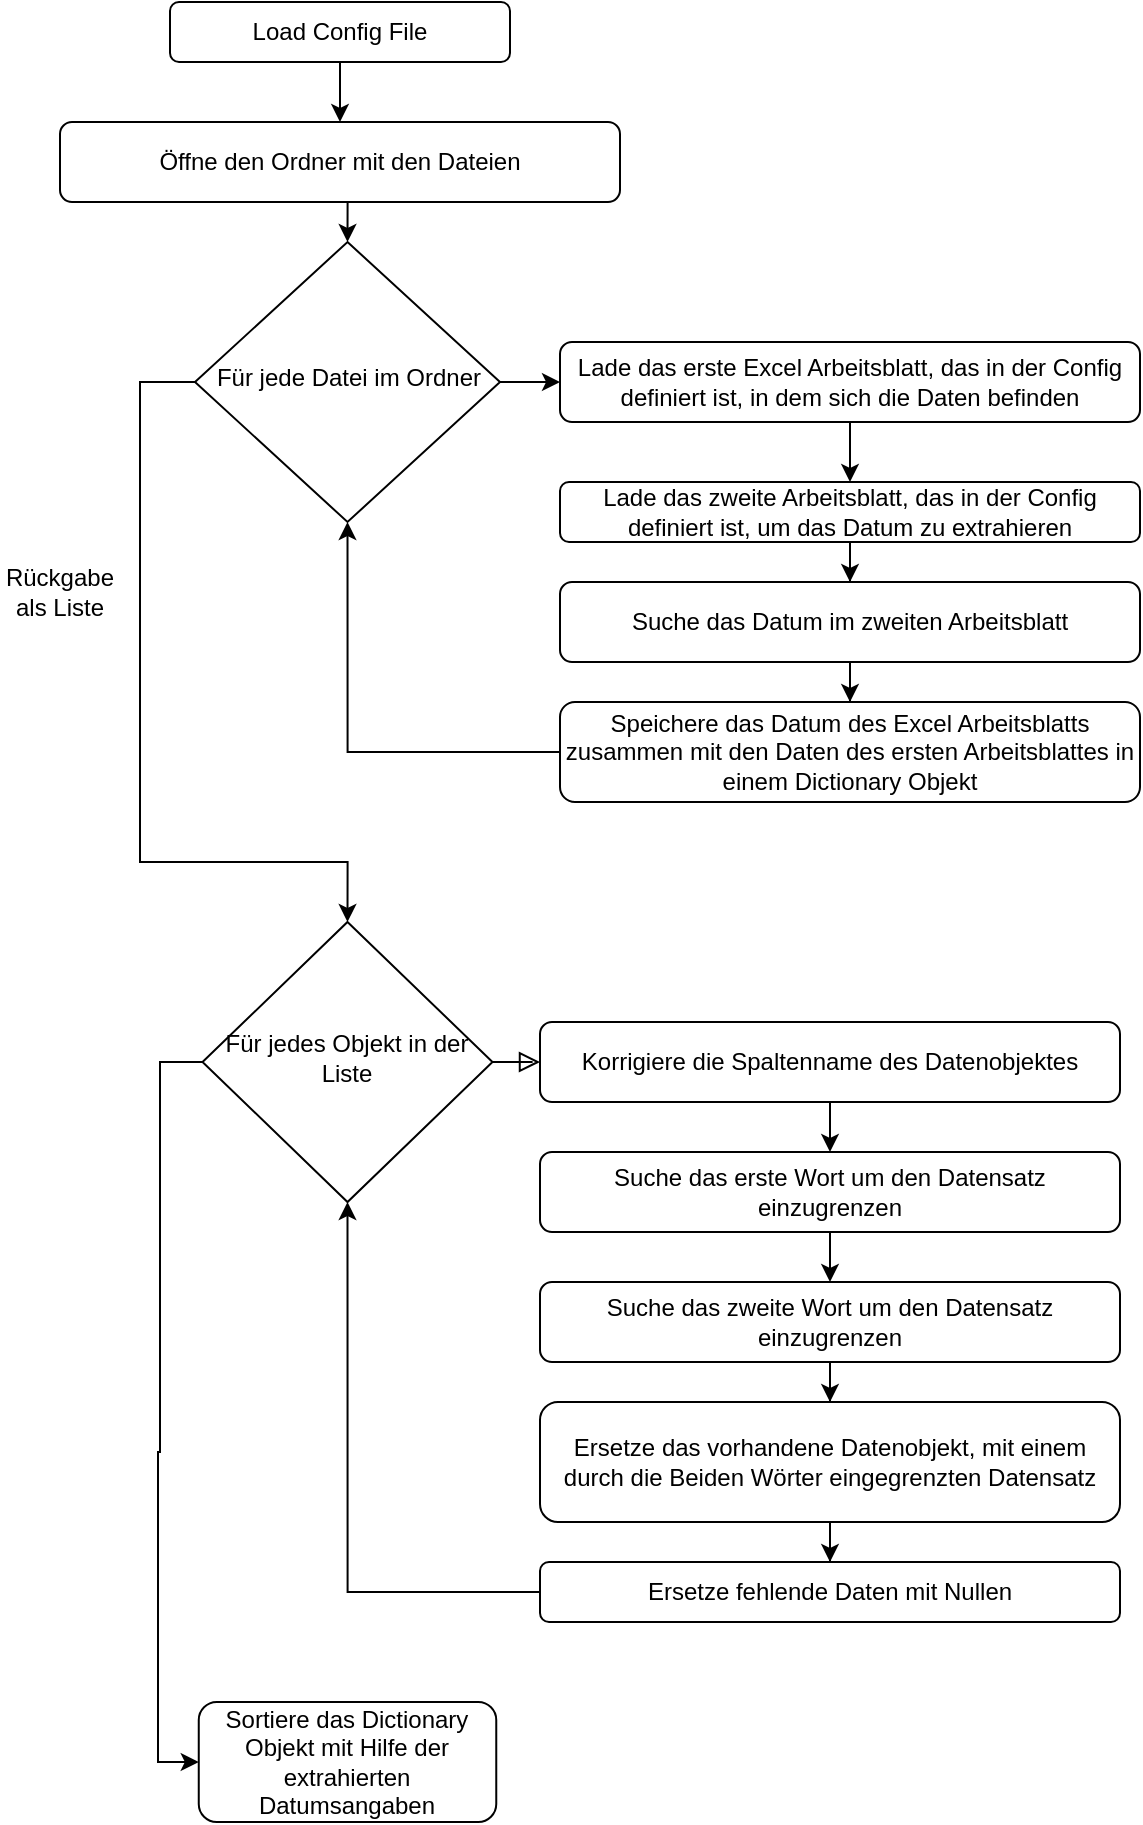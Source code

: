 <mxfile version="24.3.1" type="github">
  <diagram id="C5RBs43oDa-KdzZeNtuy" name="Page-1">
    <mxGraphModel dx="1252" dy="705" grid="1" gridSize="10" guides="1" tooltips="1" connect="1" arrows="1" fold="1" page="1" pageScale="1" pageWidth="827" pageHeight="1169" math="0" shadow="0">
      <root>
        <mxCell id="WIyWlLk6GJQsqaUBKTNV-0" />
        <mxCell id="WIyWlLk6GJQsqaUBKTNV-1" parent="WIyWlLk6GJQsqaUBKTNV-0" />
        <mxCell id="PRaoMw5m5jJZB09oyUVn-8" style="edgeStyle=orthogonalEdgeStyle;rounded=0;orthogonalLoop=1;jettySize=auto;html=1;exitX=0.5;exitY=1;exitDx=0;exitDy=0;entryX=0.5;entryY=0;entryDx=0;entryDy=0;" edge="1" parent="WIyWlLk6GJQsqaUBKTNV-1" source="WIyWlLk6GJQsqaUBKTNV-3" target="PRaoMw5m5jJZB09oyUVn-9">
          <mxGeometry relative="1" as="geometry">
            <mxPoint x="220" y="140" as="targetPoint" />
          </mxGeometry>
        </mxCell>
        <mxCell id="WIyWlLk6GJQsqaUBKTNV-3" value="Öffne den Ordner mit den Dateien" style="rounded=1;whiteSpace=wrap;html=1;fontSize=12;glass=0;strokeWidth=1;shadow=0;" parent="WIyWlLk6GJQsqaUBKTNV-1" vertex="1">
          <mxGeometry x="80" y="70" width="280" height="40" as="geometry" />
        </mxCell>
        <mxCell id="WIyWlLk6GJQsqaUBKTNV-5" value="" style="edgeStyle=orthogonalEdgeStyle;rounded=0;html=1;jettySize=auto;orthogonalLoop=1;fontSize=11;endArrow=block;endFill=0;endSize=8;strokeWidth=1;shadow=0;labelBackgroundColor=none;" parent="WIyWlLk6GJQsqaUBKTNV-1" source="WIyWlLk6GJQsqaUBKTNV-6" target="WIyWlLk6GJQsqaUBKTNV-7" edge="1">
          <mxGeometry x="0.013" y="10" relative="1" as="geometry">
            <mxPoint as="offset" />
          </mxGeometry>
        </mxCell>
        <mxCell id="PRaoMw5m5jJZB09oyUVn-28" style="edgeStyle=orthogonalEdgeStyle;rounded=0;orthogonalLoop=1;jettySize=auto;html=1;entryX=0;entryY=0.5;entryDx=0;entryDy=0;" edge="1" parent="WIyWlLk6GJQsqaUBKTNV-1" source="WIyWlLk6GJQsqaUBKTNV-6" target="PRaoMw5m5jJZB09oyUVn-27">
          <mxGeometry relative="1" as="geometry">
            <mxPoint x="110" y="900" as="targetPoint" />
            <Array as="points">
              <mxPoint x="130" y="540" />
              <mxPoint x="130" y="735" />
              <mxPoint x="129" y="735" />
              <mxPoint x="129" y="890" />
            </Array>
          </mxGeometry>
        </mxCell>
        <mxCell id="WIyWlLk6GJQsqaUBKTNV-6" value="Für jedes Objekt in der Liste" style="rhombus;whiteSpace=wrap;html=1;shadow=0;fontFamily=Helvetica;fontSize=12;align=center;strokeWidth=1;spacing=6;spacingTop=-4;" parent="WIyWlLk6GJQsqaUBKTNV-1" vertex="1">
          <mxGeometry x="151.25" y="470" width="145" height="140" as="geometry" />
        </mxCell>
        <mxCell id="PRaoMw5m5jJZB09oyUVn-3" style="edgeStyle=orthogonalEdgeStyle;rounded=0;orthogonalLoop=1;jettySize=auto;html=1;exitX=0.5;exitY=1;exitDx=0;exitDy=0;entryX=0.5;entryY=0;entryDx=0;entryDy=0;" edge="1" parent="WIyWlLk6GJQsqaUBKTNV-1" source="WIyWlLk6GJQsqaUBKTNV-7" target="PRaoMw5m5jJZB09oyUVn-2">
          <mxGeometry relative="1" as="geometry" />
        </mxCell>
        <mxCell id="WIyWlLk6GJQsqaUBKTNV-7" value="Korrigiere die Spaltenname des Datenobjektes" style="rounded=1;whiteSpace=wrap;html=1;fontSize=12;glass=0;strokeWidth=1;shadow=0;" parent="WIyWlLk6GJQsqaUBKTNV-1" vertex="1">
          <mxGeometry x="320" y="520" width="290" height="40" as="geometry" />
        </mxCell>
        <mxCell id="PRaoMw5m5jJZB09oyUVn-1" style="edgeStyle=orthogonalEdgeStyle;rounded=0;orthogonalLoop=1;jettySize=auto;html=1;exitX=0.5;exitY=1;exitDx=0;exitDy=0;entryX=0.5;entryY=0;entryDx=0;entryDy=0;" edge="1" parent="WIyWlLk6GJQsqaUBKTNV-1" source="PRaoMw5m5jJZB09oyUVn-0" target="WIyWlLk6GJQsqaUBKTNV-3">
          <mxGeometry relative="1" as="geometry" />
        </mxCell>
        <mxCell id="PRaoMw5m5jJZB09oyUVn-0" value="Load Config File" style="rounded=1;whiteSpace=wrap;html=1;" vertex="1" parent="WIyWlLk6GJQsqaUBKTNV-1">
          <mxGeometry x="135" y="10" width="170" height="30" as="geometry" />
        </mxCell>
        <mxCell id="PRaoMw5m5jJZB09oyUVn-6" style="edgeStyle=orthogonalEdgeStyle;rounded=0;orthogonalLoop=1;jettySize=auto;html=1;exitX=0.5;exitY=1;exitDx=0;exitDy=0;entryX=0.5;entryY=0;entryDx=0;entryDy=0;" edge="1" parent="WIyWlLk6GJQsqaUBKTNV-1" source="PRaoMw5m5jJZB09oyUVn-2" target="PRaoMw5m5jJZB09oyUVn-5">
          <mxGeometry relative="1" as="geometry" />
        </mxCell>
        <mxCell id="PRaoMw5m5jJZB09oyUVn-2" value="Suche das erste Wort um den Datensatz einzugrenzen" style="rounded=1;whiteSpace=wrap;html=1;fontSize=12;glass=0;strokeWidth=1;shadow=0;" vertex="1" parent="WIyWlLk6GJQsqaUBKTNV-1">
          <mxGeometry x="320" y="585" width="290" height="40" as="geometry" />
        </mxCell>
        <mxCell id="PRaoMw5m5jJZB09oyUVn-24" style="edgeStyle=orthogonalEdgeStyle;rounded=0;orthogonalLoop=1;jettySize=auto;html=1;" edge="1" parent="WIyWlLk6GJQsqaUBKTNV-1" source="PRaoMw5m5jJZB09oyUVn-5" target="PRaoMw5m5jJZB09oyUVn-22">
          <mxGeometry relative="1" as="geometry" />
        </mxCell>
        <mxCell id="PRaoMw5m5jJZB09oyUVn-5" value="Suche das zweite Wort um den Datensatz einzugrenzen" style="rounded=1;whiteSpace=wrap;html=1;fontSize=12;glass=0;strokeWidth=1;shadow=0;" vertex="1" parent="WIyWlLk6GJQsqaUBKTNV-1">
          <mxGeometry x="320" y="650" width="290" height="40" as="geometry" />
        </mxCell>
        <mxCell id="PRaoMw5m5jJZB09oyUVn-12" style="edgeStyle=orthogonalEdgeStyle;rounded=0;orthogonalLoop=1;jettySize=auto;html=1;entryX=0;entryY=0.5;entryDx=0;entryDy=0;" edge="1" parent="WIyWlLk6GJQsqaUBKTNV-1" source="PRaoMw5m5jJZB09oyUVn-9" target="PRaoMw5m5jJZB09oyUVn-11">
          <mxGeometry relative="1" as="geometry" />
        </mxCell>
        <mxCell id="PRaoMw5m5jJZB09oyUVn-20" style="edgeStyle=orthogonalEdgeStyle;rounded=0;orthogonalLoop=1;jettySize=auto;html=1;entryX=0.5;entryY=0;entryDx=0;entryDy=0;" edge="1" parent="WIyWlLk6GJQsqaUBKTNV-1" source="PRaoMw5m5jJZB09oyUVn-9" target="WIyWlLk6GJQsqaUBKTNV-6">
          <mxGeometry relative="1" as="geometry">
            <mxPoint x="150" y="430" as="targetPoint" />
            <Array as="points">
              <mxPoint x="120" y="200" />
              <mxPoint x="120" y="440" />
              <mxPoint x="224" y="440" />
            </Array>
          </mxGeometry>
        </mxCell>
        <mxCell id="PRaoMw5m5jJZB09oyUVn-9" value="Für jede Datei im Ordner" style="rhombus;whiteSpace=wrap;html=1;shadow=0;fontFamily=Helvetica;fontSize=12;align=center;strokeWidth=1;spacing=6;spacingTop=-4;" vertex="1" parent="WIyWlLk6GJQsqaUBKTNV-1">
          <mxGeometry x="147.5" y="130" width="152.5" height="140" as="geometry" />
        </mxCell>
        <mxCell id="PRaoMw5m5jJZB09oyUVn-14" style="edgeStyle=orthogonalEdgeStyle;rounded=0;orthogonalLoop=1;jettySize=auto;html=1;exitX=0.5;exitY=1;exitDx=0;exitDy=0;entryX=0.5;entryY=0;entryDx=0;entryDy=0;" edge="1" parent="WIyWlLk6GJQsqaUBKTNV-1" source="PRaoMw5m5jJZB09oyUVn-11" target="PRaoMw5m5jJZB09oyUVn-13">
          <mxGeometry relative="1" as="geometry" />
        </mxCell>
        <mxCell id="PRaoMw5m5jJZB09oyUVn-11" value="Lade das erste Excel Arbeitsblatt, das in der Config definiert ist, in dem sich die Daten befinden" style="rounded=1;whiteSpace=wrap;html=1;fontSize=12;glass=0;strokeWidth=1;shadow=0;" vertex="1" parent="WIyWlLk6GJQsqaUBKTNV-1">
          <mxGeometry x="330" y="180" width="290" height="40" as="geometry" />
        </mxCell>
        <mxCell id="PRaoMw5m5jJZB09oyUVn-16" style="edgeStyle=orthogonalEdgeStyle;rounded=0;orthogonalLoop=1;jettySize=auto;html=1;" edge="1" parent="WIyWlLk6GJQsqaUBKTNV-1" source="PRaoMw5m5jJZB09oyUVn-13" target="PRaoMw5m5jJZB09oyUVn-15">
          <mxGeometry relative="1" as="geometry" />
        </mxCell>
        <mxCell id="PRaoMw5m5jJZB09oyUVn-13" value="Lade das zweite Arbeitsblatt, das in der Config definiert ist, um das Datum zu extrahieren" style="rounded=1;whiteSpace=wrap;html=1;fontSize=12;glass=0;strokeWidth=1;shadow=0;" vertex="1" parent="WIyWlLk6GJQsqaUBKTNV-1">
          <mxGeometry x="330" y="250" width="290" height="30" as="geometry" />
        </mxCell>
        <mxCell id="PRaoMw5m5jJZB09oyUVn-18" style="edgeStyle=orthogonalEdgeStyle;rounded=0;orthogonalLoop=1;jettySize=auto;html=1;" edge="1" parent="WIyWlLk6GJQsqaUBKTNV-1" source="PRaoMw5m5jJZB09oyUVn-15" target="PRaoMw5m5jJZB09oyUVn-17">
          <mxGeometry relative="1" as="geometry" />
        </mxCell>
        <mxCell id="PRaoMw5m5jJZB09oyUVn-15" value="Suche das Datum im zweiten Arbeitsblatt" style="rounded=1;whiteSpace=wrap;html=1;fontSize=12;glass=0;strokeWidth=1;shadow=0;" vertex="1" parent="WIyWlLk6GJQsqaUBKTNV-1">
          <mxGeometry x="330" y="300" width="290" height="40" as="geometry" />
        </mxCell>
        <mxCell id="PRaoMw5m5jJZB09oyUVn-19" style="edgeStyle=orthogonalEdgeStyle;rounded=0;orthogonalLoop=1;jettySize=auto;html=1;entryX=0.5;entryY=1;entryDx=0;entryDy=0;" edge="1" parent="WIyWlLk6GJQsqaUBKTNV-1" source="PRaoMw5m5jJZB09oyUVn-17" target="PRaoMw5m5jJZB09oyUVn-9">
          <mxGeometry relative="1" as="geometry" />
        </mxCell>
        <mxCell id="PRaoMw5m5jJZB09oyUVn-17" value="Speichere das Datum des Excel Arbeitsblatts zusammen mit den Daten des ersten Arbeitsblattes in einem Dictionary Objekt" style="rounded=1;whiteSpace=wrap;html=1;fontSize=12;glass=0;strokeWidth=1;shadow=0;" vertex="1" parent="WIyWlLk6GJQsqaUBKTNV-1">
          <mxGeometry x="330" y="360" width="290" height="50" as="geometry" />
        </mxCell>
        <mxCell id="PRaoMw5m5jJZB09oyUVn-21" value="Rückgabe als Liste" style="text;html=1;align=center;verticalAlign=middle;whiteSpace=wrap;rounded=0;" vertex="1" parent="WIyWlLk6GJQsqaUBKTNV-1">
          <mxGeometry x="50" y="290" width="60" height="30" as="geometry" />
        </mxCell>
        <mxCell id="PRaoMw5m5jJZB09oyUVn-25" style="edgeStyle=orthogonalEdgeStyle;rounded=0;orthogonalLoop=1;jettySize=auto;html=1;entryX=0.5;entryY=0;entryDx=0;entryDy=0;" edge="1" parent="WIyWlLk6GJQsqaUBKTNV-1" source="PRaoMw5m5jJZB09oyUVn-22" target="PRaoMw5m5jJZB09oyUVn-23">
          <mxGeometry relative="1" as="geometry" />
        </mxCell>
        <mxCell id="PRaoMw5m5jJZB09oyUVn-22" value="Ersetze das vorhandene Datenobjekt, mit einem durch die Beiden Wörter eingegrenzten Datensatz" style="rounded=1;whiteSpace=wrap;html=1;" vertex="1" parent="WIyWlLk6GJQsqaUBKTNV-1">
          <mxGeometry x="320" y="710" width="290" height="60" as="geometry" />
        </mxCell>
        <mxCell id="PRaoMw5m5jJZB09oyUVn-26" style="edgeStyle=orthogonalEdgeStyle;rounded=0;orthogonalLoop=1;jettySize=auto;html=1;entryX=0.5;entryY=1;entryDx=0;entryDy=0;" edge="1" parent="WIyWlLk6GJQsqaUBKTNV-1" source="PRaoMw5m5jJZB09oyUVn-23" target="WIyWlLk6GJQsqaUBKTNV-6">
          <mxGeometry relative="1" as="geometry" />
        </mxCell>
        <mxCell id="PRaoMw5m5jJZB09oyUVn-23" value="Ersetze fehlende Daten mit Nullen" style="rounded=1;whiteSpace=wrap;html=1;" vertex="1" parent="WIyWlLk6GJQsqaUBKTNV-1">
          <mxGeometry x="320" y="790" width="290" height="30" as="geometry" />
        </mxCell>
        <mxCell id="PRaoMw5m5jJZB09oyUVn-27" value="Sortiere das Dictionary Objekt mit Hilfe der extrahierten Datumsangaben" style="rounded=1;whiteSpace=wrap;html=1;" vertex="1" parent="WIyWlLk6GJQsqaUBKTNV-1">
          <mxGeometry x="149.38" y="860" width="148.75" height="60" as="geometry" />
        </mxCell>
      </root>
    </mxGraphModel>
  </diagram>
</mxfile>
